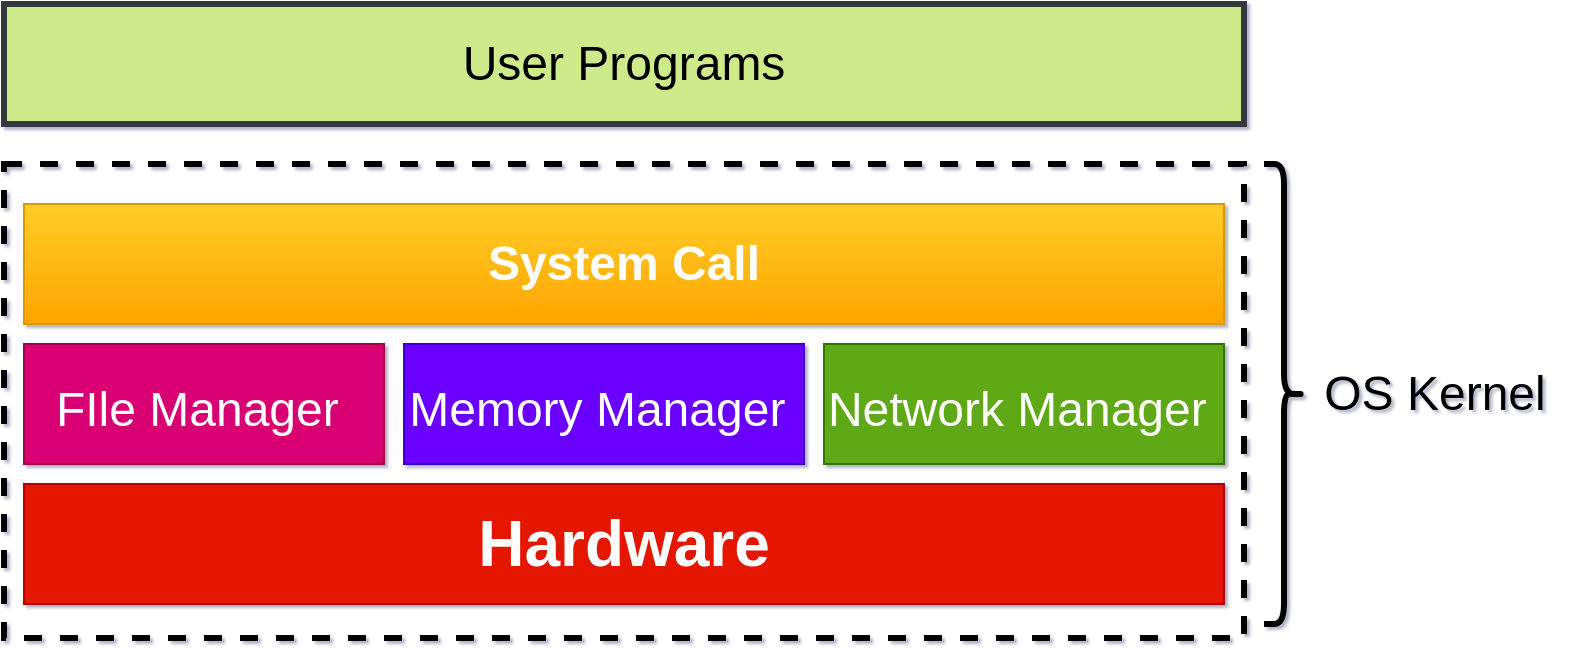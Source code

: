 <mxfile version="20.0.1" type="github">
  <diagram id="sCeNGKuvEkchZpG8NmpO" name="第 1 页">
    <mxGraphModel dx="1063" dy="794" grid="1" gridSize="10" guides="1" tooltips="1" connect="1" arrows="1" fold="1" page="1" pageScale="1" pageWidth="1169" pageHeight="1654" math="0" shadow="1">
      <root>
        <mxCell id="0" />
        <mxCell id="1" parent="0" />
        <mxCell id="FKmxFEdcClTWhKOKyuXi-7" value="" style="rounded=0;whiteSpace=wrap;html=1;fontSize=24;fontColor=#FFFFFF;strokeWidth=3;dashed=1;fillColor=none;sketch=0;" vertex="1" parent="1">
          <mxGeometry x="230" y="320" width="620" height="237" as="geometry" />
        </mxCell>
        <mxCell id="FKmxFEdcClTWhKOKyuXi-1" value="&lt;font size=&quot;1&quot; style=&quot;&quot;&gt;&lt;b style=&quot;font-size: 32px;&quot;&gt;Hardware&lt;/b&gt;&lt;/font&gt;" style="rounded=0;whiteSpace=wrap;html=1;fillColor=#e51400;strokeColor=#B20000;fontColor=#ffffff;sketch=0;" vertex="1" parent="1">
          <mxGeometry x="240" y="480" width="600" height="60" as="geometry" />
        </mxCell>
        <mxCell id="FKmxFEdcClTWhKOKyuXi-3" value="&lt;font style=&quot;font-size: 24px;&quot;&gt;FIle Manager&amp;nbsp;&lt;/font&gt;" style="rounded=0;whiteSpace=wrap;html=1;fontSize=32;fillColor=#d80073;strokeColor=#A50040;fontColor=#ffffff;sketch=0;" vertex="1" parent="1">
          <mxGeometry x="240" y="410" width="180" height="60" as="geometry" />
        </mxCell>
        <mxCell id="FKmxFEdcClTWhKOKyuXi-4" value="&lt;font style=&quot;font-size: 24px;&quot;&gt;Memory Manager&amp;nbsp;&lt;/font&gt;" style="rounded=0;whiteSpace=wrap;html=1;fontSize=32;fillColor=#6a00ff;strokeColor=#3700CC;fontColor=#ffffff;sketch=0;" vertex="1" parent="1">
          <mxGeometry x="430" y="410" width="200" height="60" as="geometry" />
        </mxCell>
        <mxCell id="FKmxFEdcClTWhKOKyuXi-5" value="&lt;font style=&quot;font-size: 24px;&quot;&gt;Network Manager&amp;nbsp;&lt;/font&gt;" style="rounded=0;whiteSpace=wrap;html=1;fontSize=32;fillColor=#60a917;strokeColor=#2D7600;fontColor=#ffffff;sketch=0;" vertex="1" parent="1">
          <mxGeometry x="640" y="410" width="200" height="60" as="geometry" />
        </mxCell>
        <mxCell id="FKmxFEdcClTWhKOKyuXi-6" value="&lt;b&gt;&lt;font color=&quot;#ffffff&quot;&gt;System Call&lt;/font&gt;&lt;/b&gt;" style="rounded=0;whiteSpace=wrap;html=1;fontSize=24;fillColor=#ffcd28;strokeColor=#d79b00;gradientColor=#ffa500;sketch=0;" vertex="1" parent="1">
          <mxGeometry x="240" y="340" width="600" height="60" as="geometry" />
        </mxCell>
        <mxCell id="FKmxFEdcClTWhKOKyuXi-8" value="User Programs" style="rounded=0;whiteSpace=wrap;html=1;sketch=0;fontSize=24;strokeWidth=3;fillColor=#cdeb8b;strokeColor=#36393d;" vertex="1" parent="1">
          <mxGeometry x="230" y="240" width="620" height="60" as="geometry" />
        </mxCell>
        <mxCell id="FKmxFEdcClTWhKOKyuXi-9" value="" style="shape=curlyBracket;whiteSpace=wrap;html=1;rounded=1;flipH=1;sketch=0;fontSize=24;fontColor=#FFFFFF;strokeWidth=3;fillColor=none;" vertex="1" parent="1">
          <mxGeometry x="860" y="320" width="20" height="230" as="geometry" />
        </mxCell>
        <mxCell id="FKmxFEdcClTWhKOKyuXi-10" value="&lt;font color=&quot;#000000&quot;&gt;OS Kernel&lt;/font&gt;" style="text;html=1;align=center;verticalAlign=middle;resizable=0;points=[];autosize=1;strokeColor=none;fillColor=none;fontSize=24;fontColor=#FFFFFF;" vertex="1" parent="1">
          <mxGeometry x="880" y="420" width="130" height="30" as="geometry" />
        </mxCell>
      </root>
    </mxGraphModel>
  </diagram>
</mxfile>
